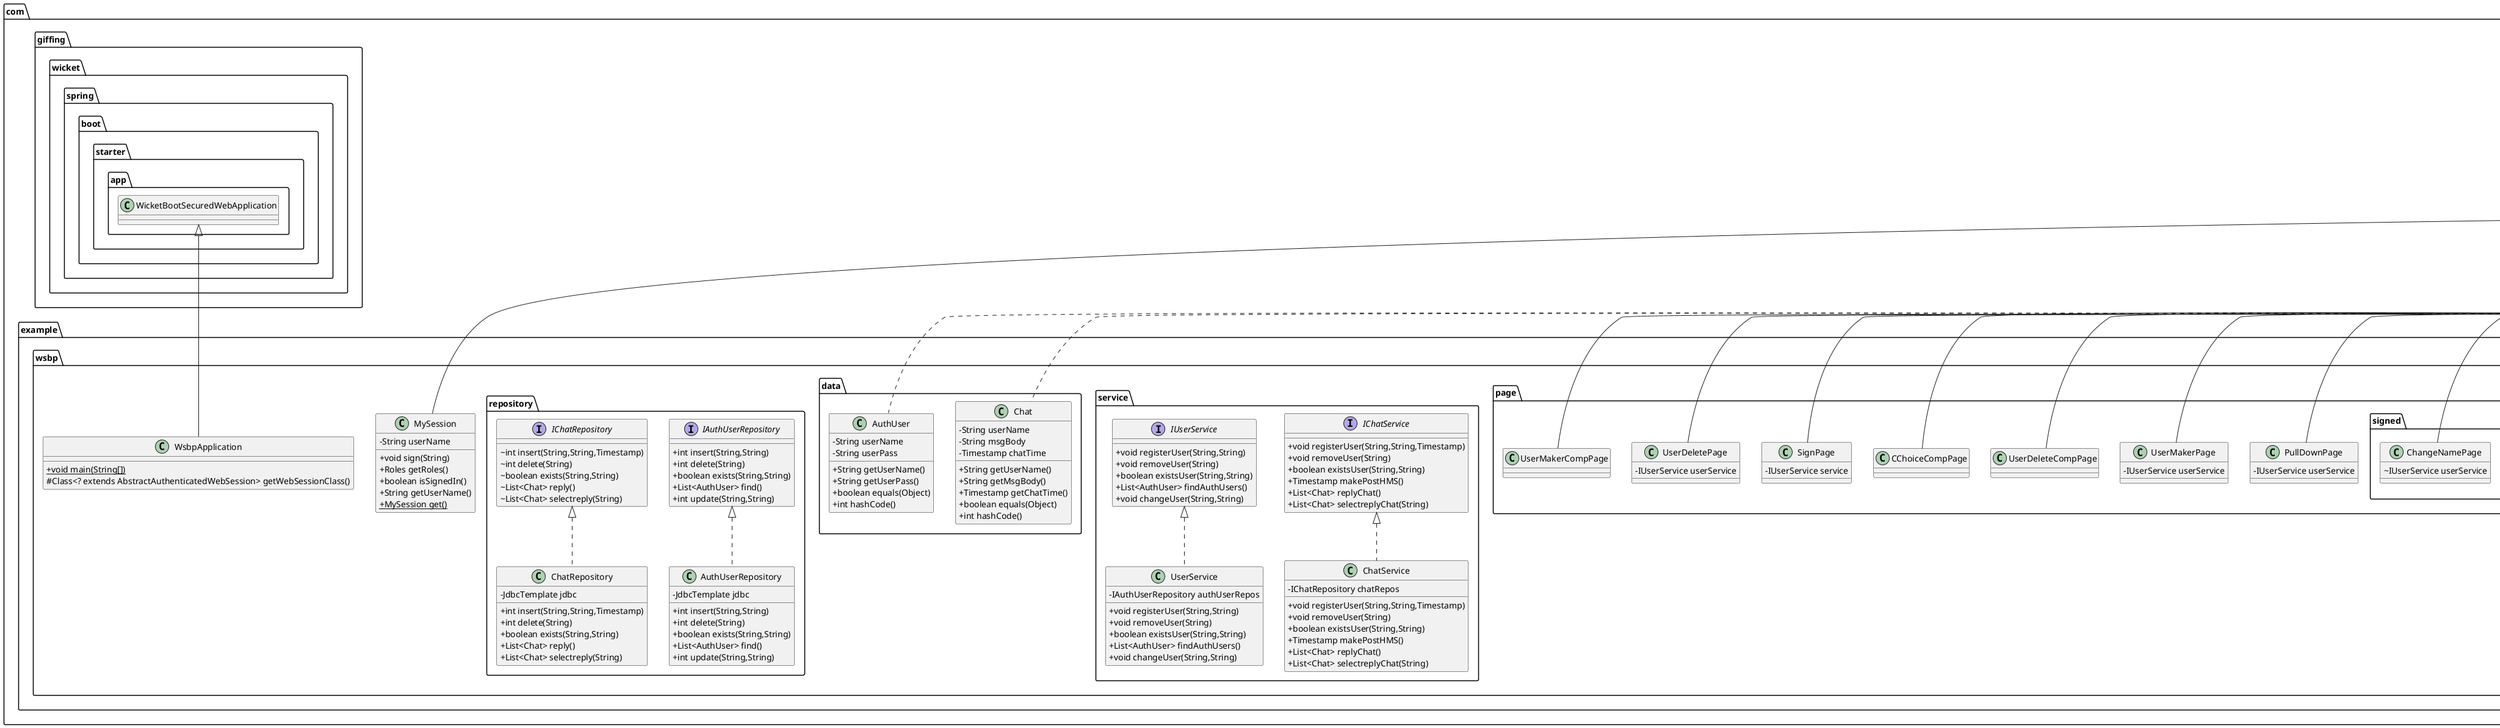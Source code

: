 @startuml
skinparam classAttributeIconSize 0

class com.example.wsbp.page.signed.SignedPage {
- IUserService userService
}
'interface com.example.wsbp.service.ISampleService {
'+ String makeCurrentHMS()
'+ int makeRandInt()
'}
class com.example.wsbp.page.signed.SelectUserViewChatPage {
- IChatService chatService
- IUserService userService
}
class com.example.wsbp.page.UserDeleteCompPage {
}
class com.example.wsbp.MySession {
- String userName
+ void sign(String)
+ Roles getRoles()
+ boolean isSignedIn()
+ String getUserName()
+ {static} MySession get()
}
class com.example.wsbp.page.CChoiceCompPage {
}
'class com.example.wsbp.service.SampleService {
'+ String makeCurrentHMS()
'+ int makeRandInt()
'}
class com.example.wsbp.page.SignPage {
- IUserService service
}
interface com.example.wsbp.service.IChatService {
+ void registerUser(String,String,Timestamp)
+ void removeUser(String)
+ boolean existsUser(String,String)
+ Timestamp makePostHMS()
+ List<Chat> replyChat()
+ List<Chat> selectreplyChat(String)
}
class com.example.wsbp.page.UserDeletePage {
- IUserService userService
}
class com.example.wsbp.data.Chat {
- String userName
- String msgBody
- Timestamp chatTime
+ String getUserName()
+ String getMsgBody()
+ Timestamp getChatTime()
+ boolean equals(Object)
+ int hashCode()
}
class com.example.wsbp.page.signed.ViewChatPage {
- IChatService chatService
- IUserService userService
}
class com.example.wsbp.page.UserMakerCompPage {
}
class com.example.wsbp.page.signed.ChatPage {
- IChatService chatService
}
class com.example.wsbp.page.signed.ChangeNamePage {
~ IUserService userService
}
class com.example.wsbp.service.UserService {
- IAuthUserRepository authUserRepos
+ void registerUser(String,String)
+ void removeUser(String)
+ boolean existsUser(String,String)
+ List<AuthUser> findAuthUsers()
+ void changeUser(String,String)
}
class com.example.wsbp.repository.ChatRepository {
- JdbcTemplate jdbc
+ int insert(String,String,Timestamp)
+ int delete(String)
+ boolean exists(String,String)
+ List<Chat> reply()
+ List<Chat> selectreply(String)
}
'class com.example.wsbp.page.HomePage {
'- ISampleService service
'}
class com.example.wsbp.repository.AuthUserRepository {
- JdbcTemplate jdbc
+ int insert(String,String)
+ int delete(String)
+ boolean exists(String,String)
+ List<AuthUser> find()
+ int update(String,String)
}
class com.example.wsbp.page.signed.ChangeNameCompPage {
}
interface com.example.wsbp.repository.IAuthUserRepository {
+ int insert(String,String)
+ int delete(String)
+ boolean exists(String,String)
+ List<AuthUser> find()
+ int update(String,String)
}
interface com.example.wsbp.repository.IChatRepository {
~ int insert(String,String,Timestamp)
~ int delete(String)
~ boolean exists(String,String)
~ List<Chat> reply()
~ List<Chat> selectreply(String)
}
class com.example.wsbp.page.PullDownPage {
- IUserService userService
}
class com.example.wsbp.page.signed.ChatCompPage {
}
class com.example.wsbp.data.AuthUser {
- String userName
- String userPass
+ String getUserName()
+ String getUserPass()
+ boolean equals(Object)
+ int hashCode()
}
interface com.example.wsbp.service.IUserService {
+ void registerUser(String,String)
+ void removeUser(String)
+ boolean existsUser(String,String)
+ List<AuthUser> findAuthUsers()
+ void changeUser(String,String)
}
class com.example.wsbp.WsbpApplication {
+ {static} void main(String[])
# Class<? extends AbstractAuthenticatedWebSession> getWebSessionClass()
}
class com.example.wsbp.service.ChatService {
- IChatRepository chatRepos
+ void registerUser(String,String,Timestamp)
+ void removeUser(String)
+ boolean existsUser(String,String)
+ Timestamp makePostHMS()
+ List<Chat> replyChat()
+ List<Chat> selectreplyChat(String)
}
class com.example.wsbp.page.UserMakerPage {
- IUserService userService
}


org.apache.wicket.markup.html.WebPage <|-- com.example.wsbp.page.signed.SignedPage
org.apache.wicket.markup.html.WebPage <|-- com.example.wsbp.page.signed.SelectUserViewChatPage
org.apache.wicket.markup.html.WebPage <|-- com.example.wsbp.page.UserDeleteCompPage
org.apache.wicket.authroles.authentication.AbstractAuthenticatedWebSession <|-- com.example.wsbp.MySession
org.apache.wicket.markup.html.WebPage <|-- com.example.wsbp.page.CChoiceCompPage
'com.example.wsbp.service.ISampleService <|.. com.example.wsbp.service.SampleService
org.apache.wicket.markup.html.WebPage <|-- com.example.wsbp.page.SignPage
org.apache.wicket.markup.html.WebPage <|-- com.example.wsbp.page.UserDeletePage
java.io.Serializable <|.. com.example.wsbp.data.Chat
org.apache.wicket.markup.html.WebPage <|-- com.example.wsbp.page.signed.ViewChatPage
org.apache.wicket.markup.html.WebPage <|-- com.example.wsbp.page.UserMakerCompPage
org.apache.wicket.markup.html.WebPage <|-- com.example.wsbp.page.signed.ChatPage
org.apache.wicket.markup.html.WebPage <|-- com.example.wsbp.page.signed.ChangeNamePage
com.example.wsbp.service.IUserService <|.. com.example.wsbp.service.UserService
com.example.wsbp.repository.IChatRepository <|.. com.example.wsbp.repository.ChatRepository
'org.apache.wicket.markup.html.WebPage <|-- com.example.wsbp.page.HomePage
com.example.wsbp.repository.IAuthUserRepository <|.. com.example.wsbp.repository.AuthUserRepository
org.apache.wicket.markup.html.WebPage <|-- com.example.wsbp.page.signed.ChangeNameCompPage
org.apache.wicket.markup.html.WebPage <|-- com.example.wsbp.page.PullDownPage
org.apache.wicket.markup.html.WebPage <|-- com.example.wsbp.page.signed.ChatCompPage
java.io.Serializable <|.. com.example.wsbp.data.AuthUser
com.giffing.wicket.spring.boot.starter.app.WicketBootSecuredWebApplication <|-- com.example.wsbp.WsbpApplication
com.example.wsbp.service.IChatService <|.. com.example.wsbp.service.ChatService
org.apache.wicket.markup.html.WebPage <|-- com.example.wsbp.page.UserMakerPage
@enduml